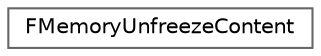 digraph "Graphical Class Hierarchy"
{
 // INTERACTIVE_SVG=YES
 // LATEX_PDF_SIZE
  bgcolor="transparent";
  edge [fontname=Helvetica,fontsize=10,labelfontname=Helvetica,labelfontsize=10];
  node [fontname=Helvetica,fontsize=10,shape=box,height=0.2,width=0.4];
  rankdir="LR";
  Node0 [id="Node000000",label="FMemoryUnfreezeContent",height=0.2,width=0.4,color="grey40", fillcolor="white", style="filled",URL="$d3/d70/classFMemoryUnfreezeContent.html",tooltip=" "];
}

